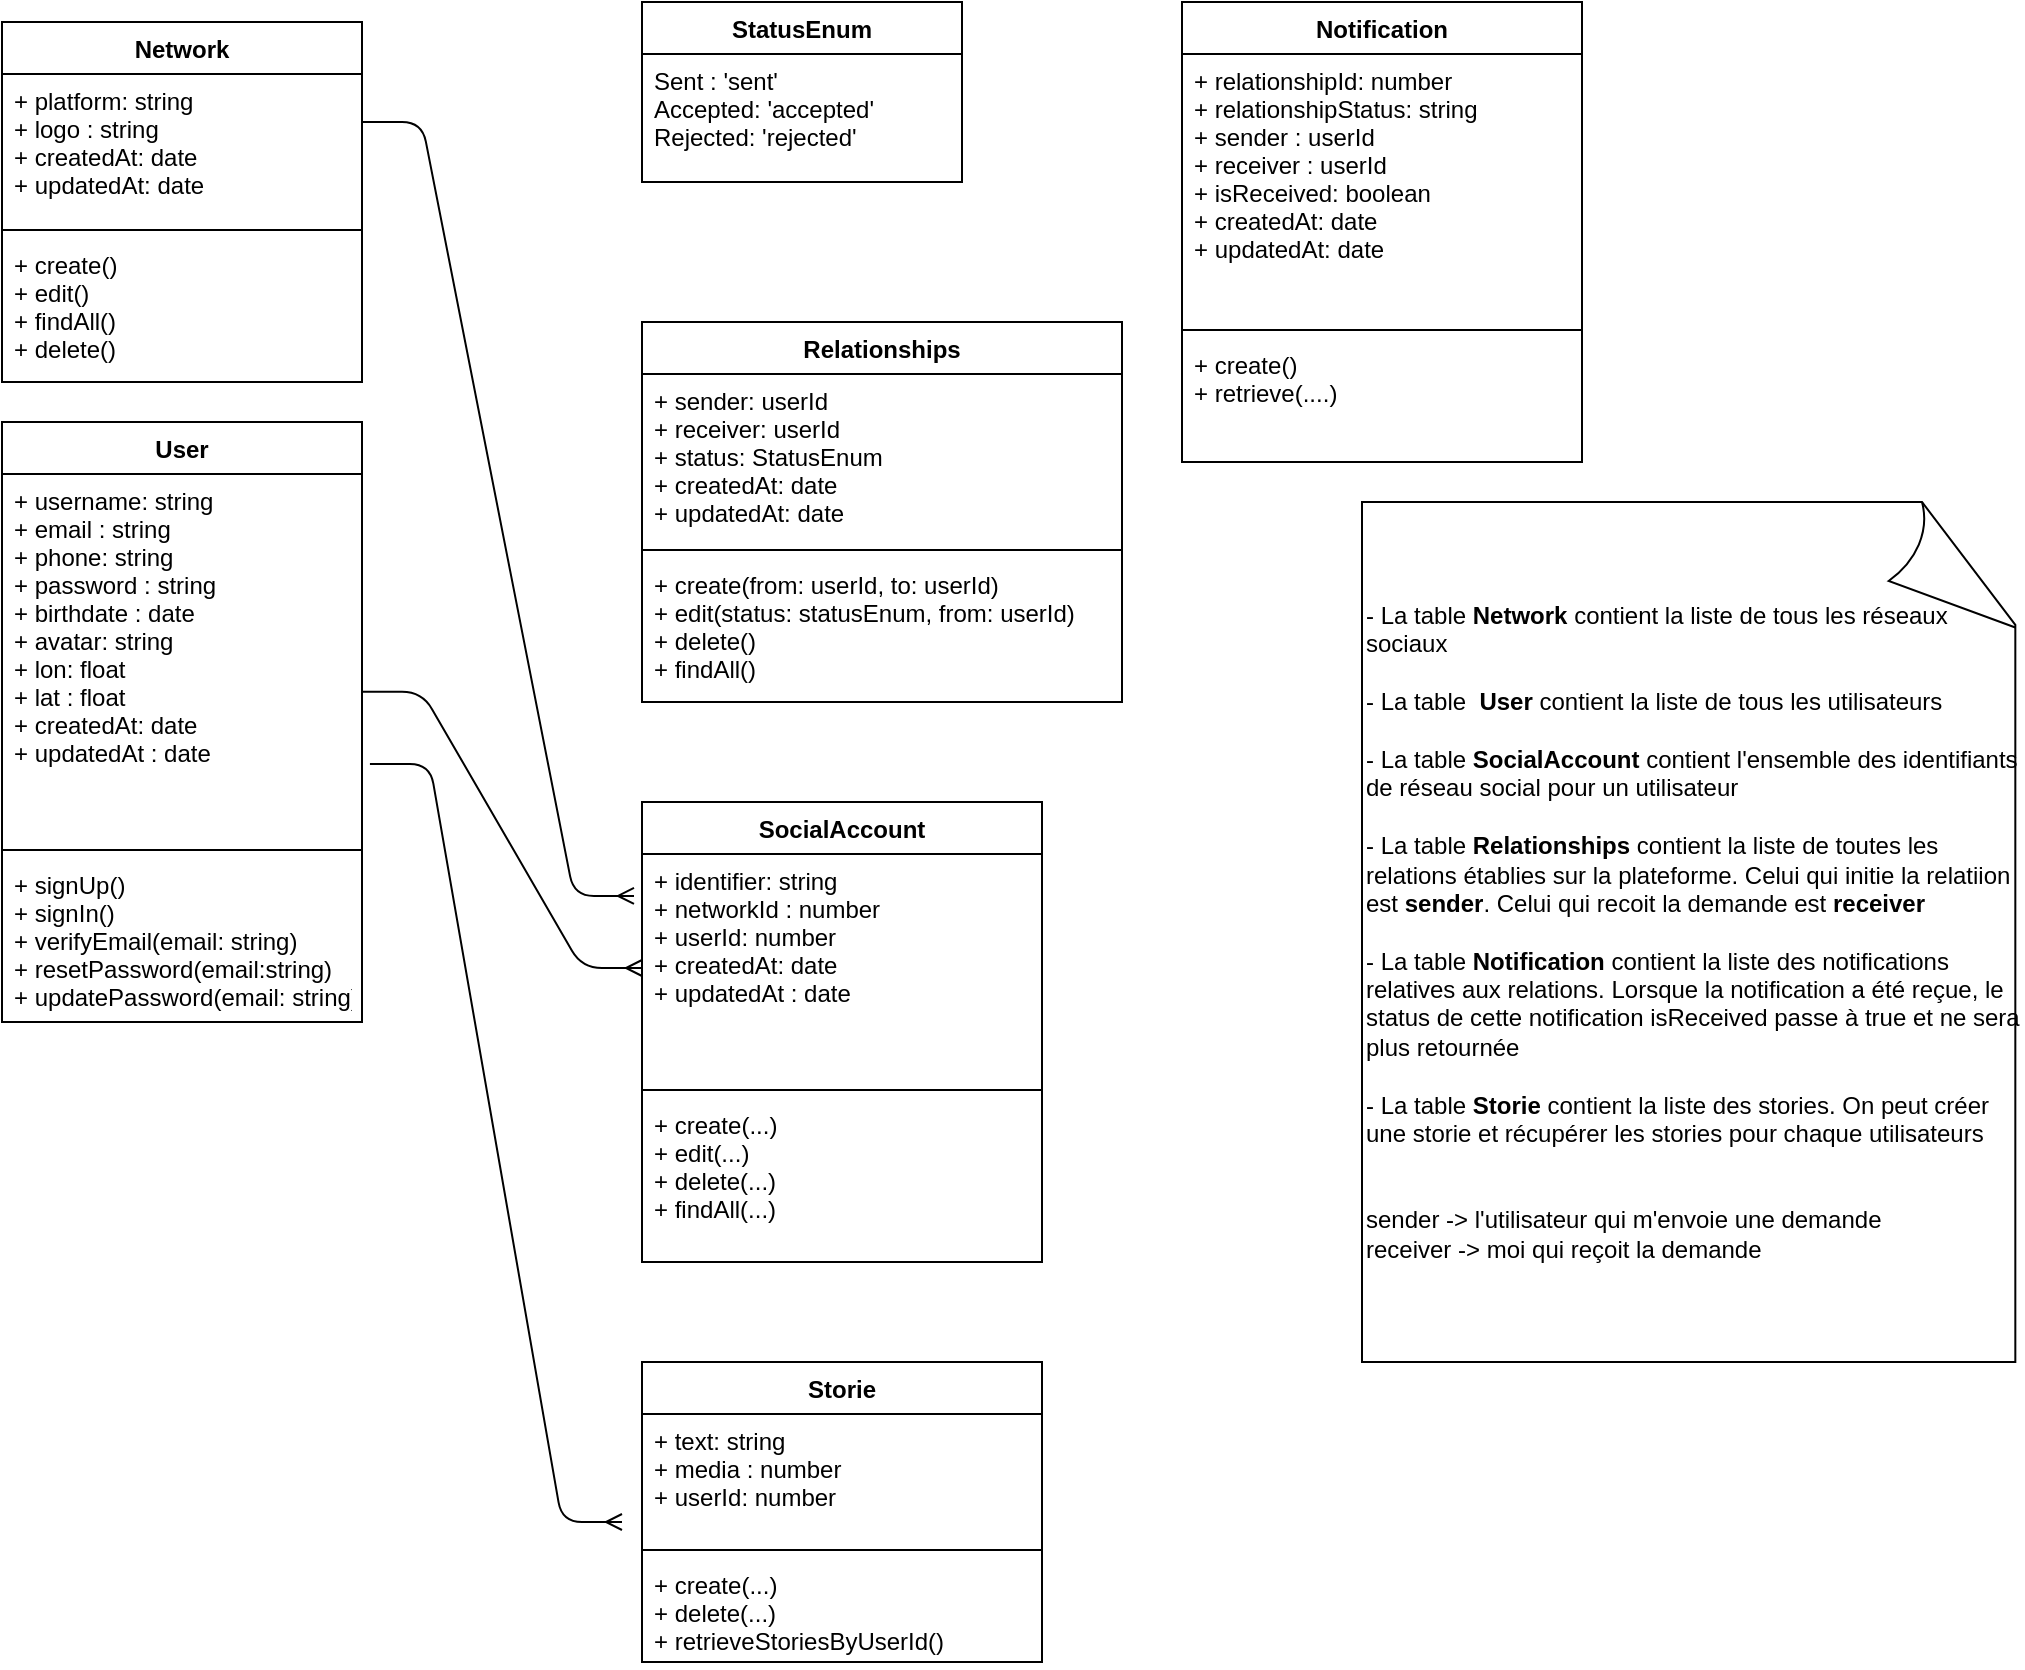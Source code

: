 <mxfile version="14.4.2" type="github">
  <diagram id="Mug0pGelg8B7DfXE1LOy" name="Page-1">
    <mxGraphModel dx="1422" dy="769" grid="1" gridSize="10" guides="1" tooltips="1" connect="1" arrows="1" fold="1" page="1" pageScale="1" pageWidth="850" pageHeight="1100" math="0" shadow="0">
      <root>
        <mxCell id="0" />
        <mxCell id="1" parent="0" />
        <mxCell id="fT1vzViWr6n6DPkHhAtO-1" value="User" style="swimlane;fontStyle=1;align=center;verticalAlign=top;childLayout=stackLayout;horizontal=1;startSize=26;horizontalStack=0;resizeParent=1;resizeParentMax=0;resizeLast=0;collapsible=1;marginBottom=0;" parent="1" vertex="1">
          <mxGeometry x="80" y="250" width="180" height="300" as="geometry" />
        </mxCell>
        <mxCell id="fT1vzViWr6n6DPkHhAtO-2" value="+ username: string&#xa;+ email : string&#xa;+ phone: string&#xa;+ password : string&#xa;+ birthdate : date&#xa;+ avatar: string&#xa;+ lon: float&#xa;+ lat : float&#xa;+ createdAt: date&#xa;+ updatedAt : date" style="text;strokeColor=none;fillColor=none;align=left;verticalAlign=top;spacingLeft=4;spacingRight=4;overflow=hidden;rotatable=0;points=[[0,0.5],[1,0.5]];portConstraint=eastwest;" parent="fT1vzViWr6n6DPkHhAtO-1" vertex="1">
          <mxGeometry y="26" width="180" height="184" as="geometry" />
        </mxCell>
        <mxCell id="fT1vzViWr6n6DPkHhAtO-3" value="" style="line;strokeWidth=1;fillColor=none;align=left;verticalAlign=middle;spacingTop=-1;spacingLeft=3;spacingRight=3;rotatable=0;labelPosition=right;points=[];portConstraint=eastwest;" parent="fT1vzViWr6n6DPkHhAtO-1" vertex="1">
          <mxGeometry y="210" width="180" height="8" as="geometry" />
        </mxCell>
        <mxCell id="fT1vzViWr6n6DPkHhAtO-4" value="+ signUp()&#xa;+ signIn()&#xa;+ verifyEmail(email: string)&#xa;+ resetPassword(email:string)&#xa;+ updatePassword(email: string)" style="text;strokeColor=none;fillColor=none;align=left;verticalAlign=top;spacingLeft=4;spacingRight=4;overflow=hidden;rotatable=0;points=[[0,0.5],[1,0.5]];portConstraint=eastwest;" parent="fT1vzViWr6n6DPkHhAtO-1" vertex="1">
          <mxGeometry y="218" width="180" height="82" as="geometry" />
        </mxCell>
        <mxCell id="fT1vzViWr6n6DPkHhAtO-5" value="SocialAccount" style="swimlane;fontStyle=1;align=center;verticalAlign=top;childLayout=stackLayout;horizontal=1;startSize=26;horizontalStack=0;resizeParent=1;resizeParentMax=0;resizeLast=0;collapsible=1;marginBottom=0;" parent="1" vertex="1">
          <mxGeometry x="400" y="440" width="200" height="230" as="geometry" />
        </mxCell>
        <mxCell id="fT1vzViWr6n6DPkHhAtO-6" value="+ identifier: string&#xa;+ networkId : number&#xa;+ userId: number&#xa;+ createdAt: date&#xa;+ updatedAt : date" style="text;strokeColor=none;fillColor=none;align=left;verticalAlign=top;spacingLeft=4;spacingRight=4;overflow=hidden;rotatable=0;points=[[0,0.5],[1,0.5]];portConstraint=eastwest;" parent="fT1vzViWr6n6DPkHhAtO-5" vertex="1">
          <mxGeometry y="26" width="200" height="114" as="geometry" />
        </mxCell>
        <mxCell id="fT1vzViWr6n6DPkHhAtO-7" value="" style="line;strokeWidth=1;fillColor=none;align=left;verticalAlign=middle;spacingTop=-1;spacingLeft=3;spacingRight=3;rotatable=0;labelPosition=right;points=[];portConstraint=eastwest;" parent="fT1vzViWr6n6DPkHhAtO-5" vertex="1">
          <mxGeometry y="140" width="200" height="8" as="geometry" />
        </mxCell>
        <mxCell id="fT1vzViWr6n6DPkHhAtO-8" value="+ create(...)&#xa;+ edit(...)&#xa;+ delete(...)&#xa;+ findAll(...)" style="text;strokeColor=none;fillColor=none;align=left;verticalAlign=top;spacingLeft=4;spacingRight=4;overflow=hidden;rotatable=0;points=[[0,0.5],[1,0.5]];portConstraint=eastwest;" parent="fT1vzViWr6n6DPkHhAtO-5" vertex="1">
          <mxGeometry y="148" width="200" height="82" as="geometry" />
        </mxCell>
        <mxCell id="fT1vzViWr6n6DPkHhAtO-9" value="Network" style="swimlane;fontStyle=1;align=center;verticalAlign=top;childLayout=stackLayout;horizontal=1;startSize=26;horizontalStack=0;resizeParent=1;resizeParentMax=0;resizeLast=0;collapsible=1;marginBottom=0;" parent="1" vertex="1">
          <mxGeometry x="80" y="50" width="180" height="180" as="geometry" />
        </mxCell>
        <mxCell id="fT1vzViWr6n6DPkHhAtO-10" value="+ platform: string&#xa;+ logo : string&#xa;+ createdAt: date&#xa;+ updatedAt: date&#xa;" style="text;strokeColor=none;fillColor=none;align=left;verticalAlign=top;spacingLeft=4;spacingRight=4;overflow=hidden;rotatable=0;points=[[0,0.5],[1,0.5]];portConstraint=eastwest;" parent="fT1vzViWr6n6DPkHhAtO-9" vertex="1">
          <mxGeometry y="26" width="180" height="74" as="geometry" />
        </mxCell>
        <mxCell id="fT1vzViWr6n6DPkHhAtO-11" value="" style="line;strokeWidth=1;fillColor=none;align=left;verticalAlign=middle;spacingTop=-1;spacingLeft=3;spacingRight=3;rotatable=0;labelPosition=right;points=[];portConstraint=eastwest;" parent="fT1vzViWr6n6DPkHhAtO-9" vertex="1">
          <mxGeometry y="100" width="180" height="8" as="geometry" />
        </mxCell>
        <mxCell id="fT1vzViWr6n6DPkHhAtO-12" value="+ create()&#xa;+ edit()&#xa;+ findAll()&#xa;+ delete()" style="text;strokeColor=none;fillColor=none;align=left;verticalAlign=top;spacingLeft=4;spacingRight=4;overflow=hidden;rotatable=0;points=[[0,0.5],[1,0.5]];portConstraint=eastwest;" parent="fT1vzViWr6n6DPkHhAtO-9" vertex="1">
          <mxGeometry y="108" width="180" height="72" as="geometry" />
        </mxCell>
        <mxCell id="fT1vzViWr6n6DPkHhAtO-13" value="Relationships" style="swimlane;fontStyle=1;align=center;verticalAlign=top;childLayout=stackLayout;horizontal=1;startSize=26;horizontalStack=0;resizeParent=1;resizeParentMax=0;resizeLast=0;collapsible=1;marginBottom=0;" parent="1" vertex="1">
          <mxGeometry x="400" y="200" width="240" height="190" as="geometry" />
        </mxCell>
        <mxCell id="fT1vzViWr6n6DPkHhAtO-14" value="+ sender: userId&#xa;+ receiver: userId&#xa;+ status: StatusEnum&#xa;+ createdAt: date&#xa;+ updatedAt: date" style="text;strokeColor=none;fillColor=none;align=left;verticalAlign=top;spacingLeft=4;spacingRight=4;overflow=hidden;rotatable=0;points=[[0,0.5],[1,0.5]];portConstraint=eastwest;" parent="fT1vzViWr6n6DPkHhAtO-13" vertex="1">
          <mxGeometry y="26" width="240" height="84" as="geometry" />
        </mxCell>
        <mxCell id="fT1vzViWr6n6DPkHhAtO-15" value="" style="line;strokeWidth=1;fillColor=none;align=left;verticalAlign=middle;spacingTop=-1;spacingLeft=3;spacingRight=3;rotatable=0;labelPosition=right;points=[];portConstraint=eastwest;" parent="fT1vzViWr6n6DPkHhAtO-13" vertex="1">
          <mxGeometry y="110" width="240" height="8" as="geometry" />
        </mxCell>
        <mxCell id="fT1vzViWr6n6DPkHhAtO-16" value="+ create(from: userId, to: userId)&#xa;+ edit(status: statusEnum, from: userId)&#xa;+ delete()&#xa;+ findAll()" style="text;strokeColor=none;fillColor=none;align=left;verticalAlign=top;spacingLeft=4;spacingRight=4;overflow=hidden;rotatable=0;points=[[0,0.5],[1,0.5]];portConstraint=eastwest;" parent="fT1vzViWr6n6DPkHhAtO-13" vertex="1">
          <mxGeometry y="118" width="240" height="72" as="geometry" />
        </mxCell>
        <mxCell id="fT1vzViWr6n6DPkHhAtO-17" value="Notification" style="swimlane;fontStyle=1;align=center;verticalAlign=top;childLayout=stackLayout;horizontal=1;startSize=26;horizontalStack=0;resizeParent=1;resizeParentMax=0;resizeLast=0;collapsible=1;marginBottom=0;" parent="1" vertex="1">
          <mxGeometry x="670" y="40" width="200" height="230" as="geometry" />
        </mxCell>
        <mxCell id="fT1vzViWr6n6DPkHhAtO-18" value="+ relationshipId: number&#xa;+ relationshipStatus: string&#xa;+ sender : userId&#xa;+ receiver : userId&#xa;+ isReceived: boolean&#xa;+ createdAt: date&#xa;+ updatedAt: date" style="text;strokeColor=none;fillColor=none;align=left;verticalAlign=top;spacingLeft=4;spacingRight=4;overflow=hidden;rotatable=0;points=[[0,0.5],[1,0.5]];portConstraint=eastwest;" parent="fT1vzViWr6n6DPkHhAtO-17" vertex="1">
          <mxGeometry y="26" width="200" height="134" as="geometry" />
        </mxCell>
        <mxCell id="fT1vzViWr6n6DPkHhAtO-19" value="" style="line;strokeWidth=1;fillColor=none;align=left;verticalAlign=middle;spacingTop=-1;spacingLeft=3;spacingRight=3;rotatable=0;labelPosition=right;points=[];portConstraint=eastwest;" parent="fT1vzViWr6n6DPkHhAtO-17" vertex="1">
          <mxGeometry y="160" width="200" height="8" as="geometry" />
        </mxCell>
        <mxCell id="fT1vzViWr6n6DPkHhAtO-20" value="+ create()&#xa;+ retrieve(....)" style="text;strokeColor=none;fillColor=none;align=left;verticalAlign=top;spacingLeft=4;spacingRight=4;overflow=hidden;rotatable=0;points=[[0,0.5],[1,0.5]];portConstraint=eastwest;" parent="fT1vzViWr6n6DPkHhAtO-17" vertex="1">
          <mxGeometry y="168" width="200" height="62" as="geometry" />
        </mxCell>
        <mxCell id="6ev2js1aMyy8YJKUwDyO-6" value="" style="edgeStyle=entityRelationEdgeStyle;fontSize=12;html=1;endArrow=ERmany;exitX=1;exitY=0.592;exitDx=0;exitDy=0;exitPerimeter=0;entryX=0;entryY=0.5;entryDx=0;entryDy=0;" parent="1" source="fT1vzViWr6n6DPkHhAtO-2" target="fT1vzViWr6n6DPkHhAtO-6" edge="1">
          <mxGeometry width="100" height="100" relative="1" as="geometry">
            <mxPoint x="370" y="750" as="sourcePoint" />
            <mxPoint x="470" y="650" as="targetPoint" />
          </mxGeometry>
        </mxCell>
        <mxCell id="6ev2js1aMyy8YJKUwDyO-7" value="" style="edgeStyle=entityRelationEdgeStyle;fontSize=12;html=1;endArrow=ERmany;entryX=-0.02;entryY=0.184;entryDx=0;entryDy=0;entryPerimeter=0;" parent="1" edge="1" target="fT1vzViWr6n6DPkHhAtO-6">
          <mxGeometry width="100" height="100" relative="1" as="geometry">
            <mxPoint x="260" y="100" as="sourcePoint" />
            <mxPoint x="400" y="250" as="targetPoint" />
          </mxGeometry>
        </mxCell>
        <mxCell id="t8JxSWjr8xF7TFP2QAHL-1" value="Storie" style="swimlane;fontStyle=1;align=center;verticalAlign=top;childLayout=stackLayout;horizontal=1;startSize=26;horizontalStack=0;resizeParent=1;resizeParentMax=0;resizeLast=0;collapsible=1;marginBottom=0;" vertex="1" parent="1">
          <mxGeometry x="400" y="720" width="200" height="150" as="geometry" />
        </mxCell>
        <mxCell id="t8JxSWjr8xF7TFP2QAHL-2" value="+ text: string&#xa;+ media : number&#xa;+ userId: number" style="text;strokeColor=none;fillColor=none;align=left;verticalAlign=top;spacingLeft=4;spacingRight=4;overflow=hidden;rotatable=0;points=[[0,0.5],[1,0.5]];portConstraint=eastwest;" vertex="1" parent="t8JxSWjr8xF7TFP2QAHL-1">
          <mxGeometry y="26" width="200" height="64" as="geometry" />
        </mxCell>
        <mxCell id="t8JxSWjr8xF7TFP2QAHL-3" value="" style="line;strokeWidth=1;fillColor=none;align=left;verticalAlign=middle;spacingTop=-1;spacingLeft=3;spacingRight=3;rotatable=0;labelPosition=right;points=[];portConstraint=eastwest;" vertex="1" parent="t8JxSWjr8xF7TFP2QAHL-1">
          <mxGeometry y="90" width="200" height="8" as="geometry" />
        </mxCell>
        <mxCell id="t8JxSWjr8xF7TFP2QAHL-4" value="+ create(...)&#xa;+ delete(...)&#xa;+ retrieveStoriesByUserId()" style="text;strokeColor=none;fillColor=none;align=left;verticalAlign=top;spacingLeft=4;spacingRight=4;overflow=hidden;rotatable=0;points=[[0,0.5],[1,0.5]];portConstraint=eastwest;" vertex="1" parent="t8JxSWjr8xF7TFP2QAHL-1">
          <mxGeometry y="98" width="200" height="52" as="geometry" />
        </mxCell>
        <mxCell id="t8JxSWjr8xF7TFP2QAHL-5" value="" style="edgeStyle=entityRelationEdgeStyle;fontSize=12;html=1;endArrow=ERmany;exitX=1.022;exitY=0.788;exitDx=0;exitDy=0;exitPerimeter=0;" edge="1" parent="1" source="fT1vzViWr6n6DPkHhAtO-2">
          <mxGeometry width="100" height="100" relative="1" as="geometry">
            <mxPoint x="230" y="680" as="sourcePoint" />
            <mxPoint x="390" y="800" as="targetPoint" />
          </mxGeometry>
        </mxCell>
        <mxCell id="t8JxSWjr8xF7TFP2QAHL-6" value="StatusEnum" style="swimlane;fontStyle=1;align=center;verticalAlign=top;childLayout=stackLayout;horizontal=1;startSize=26;horizontalStack=0;resizeParent=1;resizeParentMax=0;resizeLast=0;collapsible=1;marginBottom=0;" vertex="1" parent="1">
          <mxGeometry x="400" y="40" width="160" height="90" as="geometry" />
        </mxCell>
        <mxCell id="t8JxSWjr8xF7TFP2QAHL-7" value="Sent : &#39;sent&#39;&#xa;Accepted: &#39;accepted&#39;&#xa;Rejected: &#39;rejected&#39;&#xa;" style="text;strokeColor=none;fillColor=none;align=left;verticalAlign=top;spacingLeft=4;spacingRight=4;overflow=hidden;rotatable=0;points=[[0,0.5],[1,0.5]];portConstraint=eastwest;" vertex="1" parent="t8JxSWjr8xF7TFP2QAHL-6">
          <mxGeometry y="26" width="160" height="64" as="geometry" />
        </mxCell>
        <mxCell id="t8JxSWjr8xF7TFP2QAHL-10" value="- La table&lt;b&gt; Network&lt;/b&gt; contient la liste de tous les réseaux sociaux&lt;br&gt;&lt;br&gt;- La table&amp;nbsp;&amp;nbsp;&lt;b&gt;User&lt;/b&gt; contient la liste de tous les utilisateurs&lt;br&gt;&lt;br&gt;- La table &lt;b&gt;SocialAccount &lt;/b&gt;contient l&#39;ensemble des identifiants de réseau social pour un utilisateur&lt;br&gt;&lt;br&gt;- La table&lt;b&gt; Relationships&lt;/b&gt; contient la liste de toutes les relations établies sur la plateforme. Celui qui initie la relatiion est&lt;b&gt;&amp;nbsp;sender&lt;/b&gt;. Celui qui recoit la demande est &lt;b&gt;receiver&lt;/b&gt;&lt;br&gt;&lt;br&gt;- La table &lt;b&gt;Notification&lt;/b&gt; contient la liste des notifications relatives aux relations. Lorsque la notification a été reçue, le status de cette notification isReceived passe à true et ne sera plus retournée&lt;br&gt;&lt;br&gt;- La table &lt;b&gt;Storie&lt;/b&gt; contient la liste des stories. On peut créer une storie et récupérer les stories pour chaque utilisateurs&lt;br&gt;&lt;br&gt;&lt;br&gt;sender -&amp;gt; l&#39;utilisateur qui m&#39;envoie une demande&lt;br&gt;receiver -&amp;gt; moi qui reçoit la demande" style="whiteSpace=wrap;html=1;shape=mxgraph.basic.document;align=left;" vertex="1" parent="1">
          <mxGeometry x="760" y="290" width="330" height="430" as="geometry" />
        </mxCell>
      </root>
    </mxGraphModel>
  </diagram>
</mxfile>
